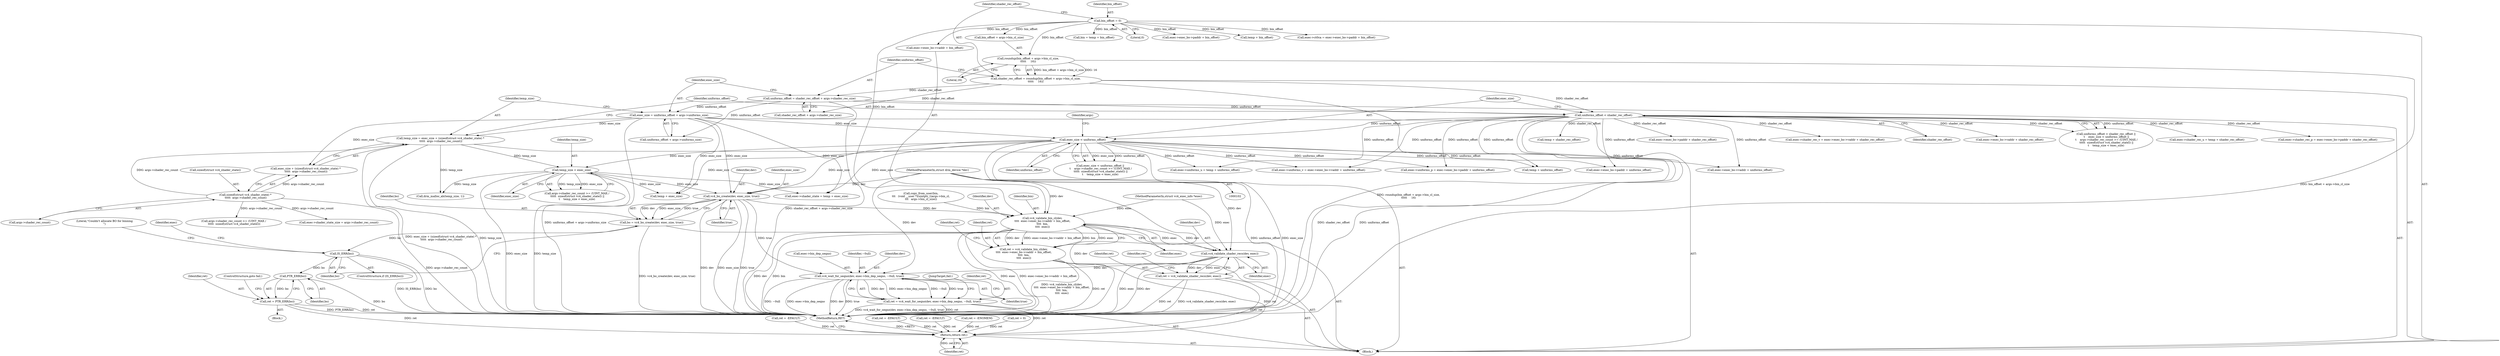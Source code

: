 digraph "1_linux_0f2ff82e11c86c05d051cae32b58226392d33bbf@API" {
"1000300" [label="(Call,vc4_bo_create(dev, exec_size, true))"];
"1000103" [label="(MethodParameterIn,struct drm_device *dev)"];
"1000169" [label="(Call,exec_size < uniforms_offset)"];
"1000144" [label="(Call,exec_size = uniforms_offset + args->uniforms_size)"];
"1000136" [label="(Call,uniforms_offset = shader_rec_offset + args->shader_rec_size)"];
"1000126" [label="(Call,shader_rec_offset = roundup(bin_offset + args->bin_cl_size,\n\t\t\t\t\t     16))"];
"1000128" [label="(Call,roundup(bin_offset + args->bin_cl_size,\n\t\t\t\t\t     16))"];
"1000122" [label="(Call,bin_offset = 0)"];
"1000165" [label="(Call,uniforms_offset < shader_rec_offset)"];
"1000181" [label="(Call,temp_size < exec_size)"];
"1000152" [label="(Call,temp_size = exec_size + (sizeof(struct vc4_shader_state) *\n \t\t\t\t\t  args->shader_rec_count))"];
"1000156" [label="(Call,sizeof(struct vc4_shader_state) *\n \t\t\t\t\t  args->shader_rec_count)"];
"1000298" [label="(Call,bo = vc4_bo_create(dev, exec_size, true))"];
"1000305" [label="(Call,IS_ERR(bo))"];
"1000312" [label="(Call,PTR_ERR(bo))"];
"1000310" [label="(Call,ret = PTR_ERR(bo))"];
"1000448" [label="(Return,return ret;)"];
"1000414" [label="(Call,vc4_validate_bin_cl(dev,\n\t\t\t\t  exec->exec_bo->vaddr + bin_offset,\n\t\t\t\t  bin,\n\t\t\t\t  exec))"];
"1000412" [label="(Call,ret = vc4_validate_bin_cl(dev,\n\t\t\t\t  exec->exec_bo->vaddr + bin_offset,\n\t\t\t\t  bin,\n\t\t\t\t  exec))"];
"1000430" [label="(Call,vc4_validate_shader_recs(dev, exec))"];
"1000428" [label="(Call,ret = vc4_validate_shader_recs(dev, exec))"];
"1000438" [label="(Call,vc4_wait_for_seqno(dev, exec->bin_dep_seqno, ~0ull, true))"];
"1000436" [label="(Call,ret = vc4_wait_for_seqno(dev, exec->bin_dep_seqno, ~0ull, true))"];
"1000227" [label="(Call,temp + exec_size)"];
"1000440" [label="(Call,exec->bin_dep_seqno)"];
"1000369" [label="(Call,exec->exec_bo->paddr + shader_rec_offset)"];
"1000429" [label="(Identifier,ret)"];
"1000387" [label="(Call,exec->exec_bo->vaddr + uniforms_offset)"];
"1000169" [label="(Call,exec_size < uniforms_offset)"];
"1000293" [label="(Call,ret = -EFAULT)"];
"1000413" [label="(Identifier,ret)"];
"1000307" [label="(Block,)"];
"1000152" [label="(Call,temp_size = exec_size + (sizeof(struct vc4_shader_state) *\n \t\t\t\t\t  args->shader_rec_count))"];
"1000354" [label="(Call,exec->shader_rec_v = exec->exec_bo->vaddr + shader_rec_offset)"];
"1000317" [label="(Identifier,exec)"];
"1000305" [label="(Call,IS_ERR(bo))"];
"1000272" [label="(Call,ret = -EFAULT)"];
"1000204" [label="(Call,bin = temp + bin_offset)"];
"1000103" [label="(MethodParameterIn,struct drm_device *dev)"];
"1000124" [label="(Literal,0)"];
"1000167" [label="(Identifier,shader_rec_offset)"];
"1000157" [label="(Call,sizeof(struct vc4_shader_state))"];
"1000251" [label="(Call,ret = -EFAULT)"];
"1000423" [label="(Identifier,bin)"];
"1000172" [label="(Call,args->shader_rec_count >= (UINT_MAX /\n \t\t\t\t\t  sizeof(struct vc4_shader_state)) ||\n\t    temp_size < exec_size)"];
"1000300" [label="(Call,vc4_bo_create(dev, exec_size, true))"];
"1000154" [label="(Call,exec_size + (sizeof(struct vc4_shader_state) *\n \t\t\t\t\t  args->shader_rec_count))"];
"1000190" [label="(Call,drm_malloc_ab(temp_size, 1))"];
"1000182" [label="(Identifier,temp_size)"];
"1000342" [label="(Call,exec->exec_bo->paddr + bin_offset)"];
"1000432" [label="(Identifier,exec)"];
"1000171" [label="(Identifier,uniforms_offset)"];
"1000437" [label="(Identifier,ret)"];
"1000444" [label="(Identifier,true)"];
"1000299" [label="(Identifier,bo)"];
"1000383" [label="(Call,exec->uniforms_v = exec->exec_bo->vaddr + uniforms_offset)"];
"1000358" [label="(Call,exec->exec_bo->vaddr + shader_rec_offset)"];
"1000104" [label="(MethodParameterIn,struct vc4_exec_info *exec)"];
"1000153" [label="(Identifier,temp_size)"];
"1000164" [label="(Call,uniforms_offset < shader_rec_offset ||\n \t    exec_size < uniforms_offset ||\n \t    args->shader_rec_count >= (UINT_MAX /\n \t\t\t\t\t  sizeof(struct vc4_shader_state)) ||\n\t    temp_size < exec_size)"];
"1000238" [label="(Call,copy_from_user(bin,\n\t\t\t   (void __user *)(uintptr_t)args->bin_cl,\n\t\t\t   args->bin_cl_size))"];
"1000165" [label="(Call,uniforms_offset < shader_rec_offset)"];
"1000199" [label="(Call,ret = -ENOMEM)"];
"1000146" [label="(Call,uniforms_offset + args->uniforms_size)"];
"1000431" [label="(Identifier,dev)"];
"1000129" [label="(Call,bin_offset + args->bin_cl_size)"];
"1000430" [label="(Call,vc4_validate_shader_recs(dev, exec))"];
"1000415" [label="(Identifier,dev)"];
"1000314" [label="(ControlStructure,goto fail;)"];
"1000168" [label="(Call,exec_size < uniforms_offset ||\n \t    args->shader_rec_count >= (UINT_MAX /\n \t\t\t\t\t  sizeof(struct vc4_shader_state)) ||\n\t    temp_size < exec_size)"];
"1000128" [label="(Call,roundup(bin_offset + args->bin_cl_size,\n\t\t\t\t\t     16))"];
"1000306" [label="(Identifier,bo)"];
"1000414" [label="(Call,vc4_validate_bin_cl(dev,\n\t\t\t\t  exec->exec_bo->vaddr + bin_offset,\n\t\t\t\t  bin,\n\t\t\t\t  exec))"];
"1000443" [label="(Identifier,~0ull)"];
"1000416" [label="(Call,exec->exec_bo->vaddr + bin_offset)"];
"1000122" [label="(Call,bin_offset = 0)"];
"1000301" [label="(Identifier,dev)"];
"1000298" [label="(Call,bo = vc4_bo_create(dev, exec_size, true))"];
"1000170" [label="(Identifier,exec_size)"];
"1000206" [label="(Call,temp + bin_offset)"];
"1000159" [label="(Call,args->shader_rec_count)"];
"1000209" [label="(Call,exec->shader_rec_u = temp + shader_rec_offset)"];
"1000145" [label="(Identifier,exec_size)"];
"1000181" [label="(Call,temp_size < exec_size)"];
"1000449" [label="(Identifier,ret)"];
"1000439" [label="(Identifier,dev)"];
"1000424" [label="(Identifier,exec)"];
"1000137" [label="(Identifier,uniforms_offset)"];
"1000173" [label="(Call,args->shader_rec_count >= (UINT_MAX /\n \t\t\t\t\t  sizeof(struct vc4_shader_state)))"];
"1000436" [label="(Call,ret = vc4_wait_for_seqno(dev, exec->bin_dep_seqno, ~0ull, true))"];
"1000127" [label="(Identifier,shader_rec_offset)"];
"1000412" [label="(Call,ret = vc4_validate_bin_cl(dev,\n\t\t\t\t  exec->exec_bo->vaddr + bin_offset,\n\t\t\t\t  bin,\n\t\t\t\t  exec))"];
"1000118" [label="(Call,ret = 0)"];
"1000445" [label="(JumpTarget,fail:)"];
"1000105" [label="(Block,)"];
"1000230" [label="(Call,exec->shader_state_size = args->shader_rec_count)"];
"1000338" [label="(Call,exec->ct0ca = exec->exec_bo->paddr + bin_offset)"];
"1000126" [label="(Call,shader_rec_offset = roundup(bin_offset + args->bin_cl_size,\n\t\t\t\t\t     16))"];
"1000312" [label="(Call,PTR_ERR(bo))"];
"1000434" [label="(Identifier,ret)"];
"1000220" [label="(Call,temp + uniforms_offset)"];
"1000448" [label="(Return,return ret;)"];
"1000138" [label="(Call,shader_rec_offset + args->shader_rec_size)"];
"1000438" [label="(Call,vc4_wait_for_seqno(dev, exec->bin_dep_seqno, ~0ull, true))"];
"1000309" [label="(Literal,\"Couldn't allocate BO for binning\n\")"];
"1000450" [label="(MethodReturn,RET)"];
"1000175" [label="(Identifier,args)"];
"1000365" [label="(Call,exec->shader_rec_p = exec->exec_bo->paddr + shader_rec_offset)"];
"1000426" [label="(Identifier,ret)"];
"1000302" [label="(Identifier,exec_size)"];
"1000216" [label="(Call,exec->uniforms_u = temp + uniforms_offset)"];
"1000394" [label="(Call,exec->uniforms_p = exec->exec_bo->paddr + uniforms_offset)"];
"1000398" [label="(Call,exec->exec_bo->paddr + uniforms_offset)"];
"1000311" [label="(Identifier,ret)"];
"1000166" [label="(Identifier,uniforms_offset)"];
"1000213" [label="(Call,temp + shader_rec_offset)"];
"1000313" [label="(Identifier,bo)"];
"1000144" [label="(Call,exec_size = uniforms_offset + args->uniforms_size)"];
"1000428" [label="(Call,ret = vc4_validate_shader_recs(dev, exec))"];
"1000310" [label="(Call,ret = PTR_ERR(bo))"];
"1000156" [label="(Call,sizeof(struct vc4_shader_state) *\n \t\t\t\t\t  args->shader_rec_count)"];
"1000303" [label="(Identifier,true)"];
"1000304" [label="(ControlStructure,if (IS_ERR(bo)))"];
"1000123" [label="(Identifier,bin_offset)"];
"1000223" [label="(Call,exec->shader_state = temp + exec_size)"];
"1000136" [label="(Call,uniforms_offset = shader_rec_offset + args->shader_rec_size)"];
"1000183" [label="(Identifier,exec_size)"];
"1000134" [label="(Literal,16)"];
"1000300" -> "1000298"  [label="AST: "];
"1000300" -> "1000303"  [label="CFG: "];
"1000301" -> "1000300"  [label="AST: "];
"1000302" -> "1000300"  [label="AST: "];
"1000303" -> "1000300"  [label="AST: "];
"1000298" -> "1000300"  [label="CFG: "];
"1000300" -> "1000450"  [label="DDG: true"];
"1000300" -> "1000450"  [label="DDG: dev"];
"1000300" -> "1000450"  [label="DDG: exec_size"];
"1000300" -> "1000298"  [label="DDG: dev"];
"1000300" -> "1000298"  [label="DDG: exec_size"];
"1000300" -> "1000298"  [label="DDG: true"];
"1000103" -> "1000300"  [label="DDG: dev"];
"1000169" -> "1000300"  [label="DDG: exec_size"];
"1000181" -> "1000300"  [label="DDG: exec_size"];
"1000144" -> "1000300"  [label="DDG: exec_size"];
"1000300" -> "1000414"  [label="DDG: dev"];
"1000300" -> "1000438"  [label="DDG: true"];
"1000103" -> "1000102"  [label="AST: "];
"1000103" -> "1000450"  [label="DDG: dev"];
"1000103" -> "1000414"  [label="DDG: dev"];
"1000103" -> "1000430"  [label="DDG: dev"];
"1000103" -> "1000438"  [label="DDG: dev"];
"1000169" -> "1000168"  [label="AST: "];
"1000169" -> "1000171"  [label="CFG: "];
"1000170" -> "1000169"  [label="AST: "];
"1000171" -> "1000169"  [label="AST: "];
"1000175" -> "1000169"  [label="CFG: "];
"1000168" -> "1000169"  [label="CFG: "];
"1000169" -> "1000450"  [label="DDG: uniforms_offset"];
"1000169" -> "1000450"  [label="DDG: exec_size"];
"1000169" -> "1000168"  [label="DDG: exec_size"];
"1000169" -> "1000168"  [label="DDG: uniforms_offset"];
"1000144" -> "1000169"  [label="DDG: exec_size"];
"1000165" -> "1000169"  [label="DDG: uniforms_offset"];
"1000169" -> "1000181"  [label="DDG: exec_size"];
"1000169" -> "1000216"  [label="DDG: uniforms_offset"];
"1000169" -> "1000220"  [label="DDG: uniforms_offset"];
"1000169" -> "1000223"  [label="DDG: exec_size"];
"1000169" -> "1000227"  [label="DDG: exec_size"];
"1000169" -> "1000383"  [label="DDG: uniforms_offset"];
"1000169" -> "1000387"  [label="DDG: uniforms_offset"];
"1000169" -> "1000394"  [label="DDG: uniforms_offset"];
"1000169" -> "1000398"  [label="DDG: uniforms_offset"];
"1000144" -> "1000105"  [label="AST: "];
"1000144" -> "1000146"  [label="CFG: "];
"1000145" -> "1000144"  [label="AST: "];
"1000146" -> "1000144"  [label="AST: "];
"1000153" -> "1000144"  [label="CFG: "];
"1000144" -> "1000450"  [label="DDG: uniforms_offset + args->uniforms_size"];
"1000136" -> "1000144"  [label="DDG: uniforms_offset"];
"1000144" -> "1000152"  [label="DDG: exec_size"];
"1000144" -> "1000154"  [label="DDG: exec_size"];
"1000144" -> "1000223"  [label="DDG: exec_size"];
"1000144" -> "1000227"  [label="DDG: exec_size"];
"1000136" -> "1000105"  [label="AST: "];
"1000136" -> "1000138"  [label="CFG: "];
"1000137" -> "1000136"  [label="AST: "];
"1000138" -> "1000136"  [label="AST: "];
"1000145" -> "1000136"  [label="CFG: "];
"1000136" -> "1000450"  [label="DDG: shader_rec_offset + args->shader_rec_size"];
"1000126" -> "1000136"  [label="DDG: shader_rec_offset"];
"1000136" -> "1000146"  [label="DDG: uniforms_offset"];
"1000136" -> "1000165"  [label="DDG: uniforms_offset"];
"1000126" -> "1000105"  [label="AST: "];
"1000126" -> "1000128"  [label="CFG: "];
"1000127" -> "1000126"  [label="AST: "];
"1000128" -> "1000126"  [label="AST: "];
"1000137" -> "1000126"  [label="CFG: "];
"1000126" -> "1000450"  [label="DDG: roundup(bin_offset + args->bin_cl_size,\n\t\t\t\t\t     16)"];
"1000128" -> "1000126"  [label="DDG: bin_offset + args->bin_cl_size"];
"1000128" -> "1000126"  [label="DDG: 16"];
"1000126" -> "1000138"  [label="DDG: shader_rec_offset"];
"1000126" -> "1000165"  [label="DDG: shader_rec_offset"];
"1000128" -> "1000134"  [label="CFG: "];
"1000129" -> "1000128"  [label="AST: "];
"1000134" -> "1000128"  [label="AST: "];
"1000128" -> "1000450"  [label="DDG: bin_offset + args->bin_cl_size"];
"1000122" -> "1000128"  [label="DDG: bin_offset"];
"1000122" -> "1000105"  [label="AST: "];
"1000122" -> "1000124"  [label="CFG: "];
"1000123" -> "1000122"  [label="AST: "];
"1000124" -> "1000122"  [label="AST: "];
"1000127" -> "1000122"  [label="CFG: "];
"1000122" -> "1000129"  [label="DDG: bin_offset"];
"1000122" -> "1000204"  [label="DDG: bin_offset"];
"1000122" -> "1000206"  [label="DDG: bin_offset"];
"1000122" -> "1000338"  [label="DDG: bin_offset"];
"1000122" -> "1000342"  [label="DDG: bin_offset"];
"1000122" -> "1000414"  [label="DDG: bin_offset"];
"1000122" -> "1000416"  [label="DDG: bin_offset"];
"1000165" -> "1000164"  [label="AST: "];
"1000165" -> "1000167"  [label="CFG: "];
"1000166" -> "1000165"  [label="AST: "];
"1000167" -> "1000165"  [label="AST: "];
"1000170" -> "1000165"  [label="CFG: "];
"1000164" -> "1000165"  [label="CFG: "];
"1000165" -> "1000450"  [label="DDG: uniforms_offset"];
"1000165" -> "1000450"  [label="DDG: shader_rec_offset"];
"1000165" -> "1000164"  [label="DDG: uniforms_offset"];
"1000165" -> "1000164"  [label="DDG: shader_rec_offset"];
"1000165" -> "1000209"  [label="DDG: shader_rec_offset"];
"1000165" -> "1000213"  [label="DDG: shader_rec_offset"];
"1000165" -> "1000216"  [label="DDG: uniforms_offset"];
"1000165" -> "1000220"  [label="DDG: uniforms_offset"];
"1000165" -> "1000354"  [label="DDG: shader_rec_offset"];
"1000165" -> "1000358"  [label="DDG: shader_rec_offset"];
"1000165" -> "1000365"  [label="DDG: shader_rec_offset"];
"1000165" -> "1000369"  [label="DDG: shader_rec_offset"];
"1000165" -> "1000383"  [label="DDG: uniforms_offset"];
"1000165" -> "1000387"  [label="DDG: uniforms_offset"];
"1000165" -> "1000394"  [label="DDG: uniforms_offset"];
"1000165" -> "1000398"  [label="DDG: uniforms_offset"];
"1000181" -> "1000172"  [label="AST: "];
"1000181" -> "1000183"  [label="CFG: "];
"1000182" -> "1000181"  [label="AST: "];
"1000183" -> "1000181"  [label="AST: "];
"1000172" -> "1000181"  [label="CFG: "];
"1000181" -> "1000450"  [label="DDG: temp_size"];
"1000181" -> "1000450"  [label="DDG: exec_size"];
"1000181" -> "1000172"  [label="DDG: temp_size"];
"1000181" -> "1000172"  [label="DDG: exec_size"];
"1000152" -> "1000181"  [label="DDG: temp_size"];
"1000181" -> "1000190"  [label="DDG: temp_size"];
"1000181" -> "1000223"  [label="DDG: exec_size"];
"1000181" -> "1000227"  [label="DDG: exec_size"];
"1000152" -> "1000105"  [label="AST: "];
"1000152" -> "1000154"  [label="CFG: "];
"1000153" -> "1000152"  [label="AST: "];
"1000154" -> "1000152"  [label="AST: "];
"1000166" -> "1000152"  [label="CFG: "];
"1000152" -> "1000450"  [label="DDG: exec_size + (sizeof(struct vc4_shader_state) *\n \t\t\t\t\t  args->shader_rec_count)"];
"1000152" -> "1000450"  [label="DDG: temp_size"];
"1000156" -> "1000152"  [label="DDG: args->shader_rec_count"];
"1000152" -> "1000190"  [label="DDG: temp_size"];
"1000156" -> "1000154"  [label="AST: "];
"1000156" -> "1000159"  [label="CFG: "];
"1000157" -> "1000156"  [label="AST: "];
"1000159" -> "1000156"  [label="AST: "];
"1000154" -> "1000156"  [label="CFG: "];
"1000156" -> "1000450"  [label="DDG: args->shader_rec_count"];
"1000156" -> "1000154"  [label="DDG: args->shader_rec_count"];
"1000156" -> "1000173"  [label="DDG: args->shader_rec_count"];
"1000156" -> "1000230"  [label="DDG: args->shader_rec_count"];
"1000298" -> "1000105"  [label="AST: "];
"1000299" -> "1000298"  [label="AST: "];
"1000306" -> "1000298"  [label="CFG: "];
"1000298" -> "1000450"  [label="DDG: vc4_bo_create(dev, exec_size, true)"];
"1000298" -> "1000305"  [label="DDG: bo"];
"1000305" -> "1000304"  [label="AST: "];
"1000305" -> "1000306"  [label="CFG: "];
"1000306" -> "1000305"  [label="AST: "];
"1000309" -> "1000305"  [label="CFG: "];
"1000317" -> "1000305"  [label="CFG: "];
"1000305" -> "1000450"  [label="DDG: IS_ERR(bo)"];
"1000305" -> "1000450"  [label="DDG: bo"];
"1000305" -> "1000312"  [label="DDG: bo"];
"1000312" -> "1000310"  [label="AST: "];
"1000312" -> "1000313"  [label="CFG: "];
"1000313" -> "1000312"  [label="AST: "];
"1000310" -> "1000312"  [label="CFG: "];
"1000312" -> "1000450"  [label="DDG: bo"];
"1000312" -> "1000310"  [label="DDG: bo"];
"1000310" -> "1000307"  [label="AST: "];
"1000311" -> "1000310"  [label="AST: "];
"1000314" -> "1000310"  [label="CFG: "];
"1000310" -> "1000450"  [label="DDG: PTR_ERR(bo)"];
"1000310" -> "1000450"  [label="DDG: ret"];
"1000310" -> "1000448"  [label="DDG: ret"];
"1000448" -> "1000105"  [label="AST: "];
"1000448" -> "1000449"  [label="CFG: "];
"1000449" -> "1000448"  [label="AST: "];
"1000450" -> "1000448"  [label="CFG: "];
"1000448" -> "1000450"  [label="DDG: <RET>"];
"1000449" -> "1000448"  [label="DDG: ret"];
"1000436" -> "1000448"  [label="DDG: ret"];
"1000293" -> "1000448"  [label="DDG: ret"];
"1000199" -> "1000448"  [label="DDG: ret"];
"1000251" -> "1000448"  [label="DDG: ret"];
"1000412" -> "1000448"  [label="DDG: ret"];
"1000272" -> "1000448"  [label="DDG: ret"];
"1000118" -> "1000448"  [label="DDG: ret"];
"1000428" -> "1000448"  [label="DDG: ret"];
"1000414" -> "1000412"  [label="AST: "];
"1000414" -> "1000424"  [label="CFG: "];
"1000415" -> "1000414"  [label="AST: "];
"1000416" -> "1000414"  [label="AST: "];
"1000423" -> "1000414"  [label="AST: "];
"1000424" -> "1000414"  [label="AST: "];
"1000412" -> "1000414"  [label="CFG: "];
"1000414" -> "1000450"  [label="DDG: bin"];
"1000414" -> "1000450"  [label="DDG: exec"];
"1000414" -> "1000450"  [label="DDG: exec->exec_bo->vaddr + bin_offset"];
"1000414" -> "1000450"  [label="DDG: dev"];
"1000414" -> "1000412"  [label="DDG: dev"];
"1000414" -> "1000412"  [label="DDG: exec->exec_bo->vaddr + bin_offset"];
"1000414" -> "1000412"  [label="DDG: bin"];
"1000414" -> "1000412"  [label="DDG: exec"];
"1000238" -> "1000414"  [label="DDG: bin"];
"1000104" -> "1000414"  [label="DDG: exec"];
"1000414" -> "1000430"  [label="DDG: dev"];
"1000414" -> "1000430"  [label="DDG: exec"];
"1000412" -> "1000105"  [label="AST: "];
"1000413" -> "1000412"  [label="AST: "];
"1000426" -> "1000412"  [label="CFG: "];
"1000412" -> "1000450"  [label="DDG: vc4_validate_bin_cl(dev,\n\t\t\t\t  exec->exec_bo->vaddr + bin_offset,\n\t\t\t\t  bin,\n\t\t\t\t  exec)"];
"1000412" -> "1000450"  [label="DDG: ret"];
"1000430" -> "1000428"  [label="AST: "];
"1000430" -> "1000432"  [label="CFG: "];
"1000431" -> "1000430"  [label="AST: "];
"1000432" -> "1000430"  [label="AST: "];
"1000428" -> "1000430"  [label="CFG: "];
"1000430" -> "1000450"  [label="DDG: exec"];
"1000430" -> "1000450"  [label="DDG: dev"];
"1000430" -> "1000428"  [label="DDG: dev"];
"1000430" -> "1000428"  [label="DDG: exec"];
"1000104" -> "1000430"  [label="DDG: exec"];
"1000430" -> "1000438"  [label="DDG: dev"];
"1000428" -> "1000105"  [label="AST: "];
"1000429" -> "1000428"  [label="AST: "];
"1000434" -> "1000428"  [label="CFG: "];
"1000428" -> "1000450"  [label="DDG: vc4_validate_shader_recs(dev, exec)"];
"1000428" -> "1000450"  [label="DDG: ret"];
"1000438" -> "1000436"  [label="AST: "];
"1000438" -> "1000444"  [label="CFG: "];
"1000439" -> "1000438"  [label="AST: "];
"1000440" -> "1000438"  [label="AST: "];
"1000443" -> "1000438"  [label="AST: "];
"1000444" -> "1000438"  [label="AST: "];
"1000436" -> "1000438"  [label="CFG: "];
"1000438" -> "1000450"  [label="DDG: ~0ull"];
"1000438" -> "1000450"  [label="DDG: exec->bin_dep_seqno"];
"1000438" -> "1000450"  [label="DDG: dev"];
"1000438" -> "1000450"  [label="DDG: true"];
"1000438" -> "1000436"  [label="DDG: dev"];
"1000438" -> "1000436"  [label="DDG: exec->bin_dep_seqno"];
"1000438" -> "1000436"  [label="DDG: ~0ull"];
"1000438" -> "1000436"  [label="DDG: true"];
"1000436" -> "1000105"  [label="AST: "];
"1000437" -> "1000436"  [label="AST: "];
"1000445" -> "1000436"  [label="CFG: "];
"1000436" -> "1000450"  [label="DDG: ret"];
"1000436" -> "1000450"  [label="DDG: vc4_wait_for_seqno(dev, exec->bin_dep_seqno, ~0ull, true)"];
}
